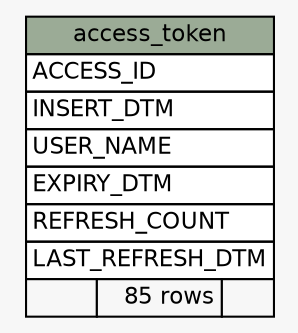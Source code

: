 // dot 2.38.0 on Windows 7 6.1
// SchemaSpy rev 590
digraph "access_token" {
  graph [
    rankdir="RL"
    bgcolor="#f7f7f7"
    nodesep="0.18"
    ranksep="0.46"
    fontname="Helvetica"
    fontsize="11"
  ];
  node [
    fontname="Helvetica"
    fontsize="11"
    shape="plaintext"
  ];
  edge [
    arrowsize="0.8"
  ];
  "access_token" [
    label=<
    <TABLE BORDER="0" CELLBORDER="1" CELLSPACING="0" BGCOLOR="#ffffff">
      <TR><TD COLSPAN="3" BGCOLOR="#9bab96" ALIGN="CENTER">access_token</TD></TR>
      <TR><TD PORT="ACCESS_ID" COLSPAN="3" ALIGN="LEFT">ACCESS_ID</TD></TR>
      <TR><TD PORT="INSERT_DTM" COLSPAN="3" ALIGN="LEFT">INSERT_DTM</TD></TR>
      <TR><TD PORT="USER_NAME" COLSPAN="3" ALIGN="LEFT">USER_NAME</TD></TR>
      <TR><TD PORT="EXPIRY_DTM" COLSPAN="3" ALIGN="LEFT">EXPIRY_DTM</TD></TR>
      <TR><TD PORT="REFRESH_COUNT" COLSPAN="3" ALIGN="LEFT">REFRESH_COUNT</TD></TR>
      <TR><TD PORT="LAST_REFRESH_DTM" COLSPAN="3" ALIGN="LEFT">LAST_REFRESH_DTM</TD></TR>
      <TR><TD ALIGN="LEFT" BGCOLOR="#f7f7f7">  </TD><TD ALIGN="RIGHT" BGCOLOR="#f7f7f7">85 rows</TD><TD ALIGN="RIGHT" BGCOLOR="#f7f7f7">  </TD></TR>
    </TABLE>>
    URL="tables/access_token.html"
    tooltip="access_token"
  ];
}
